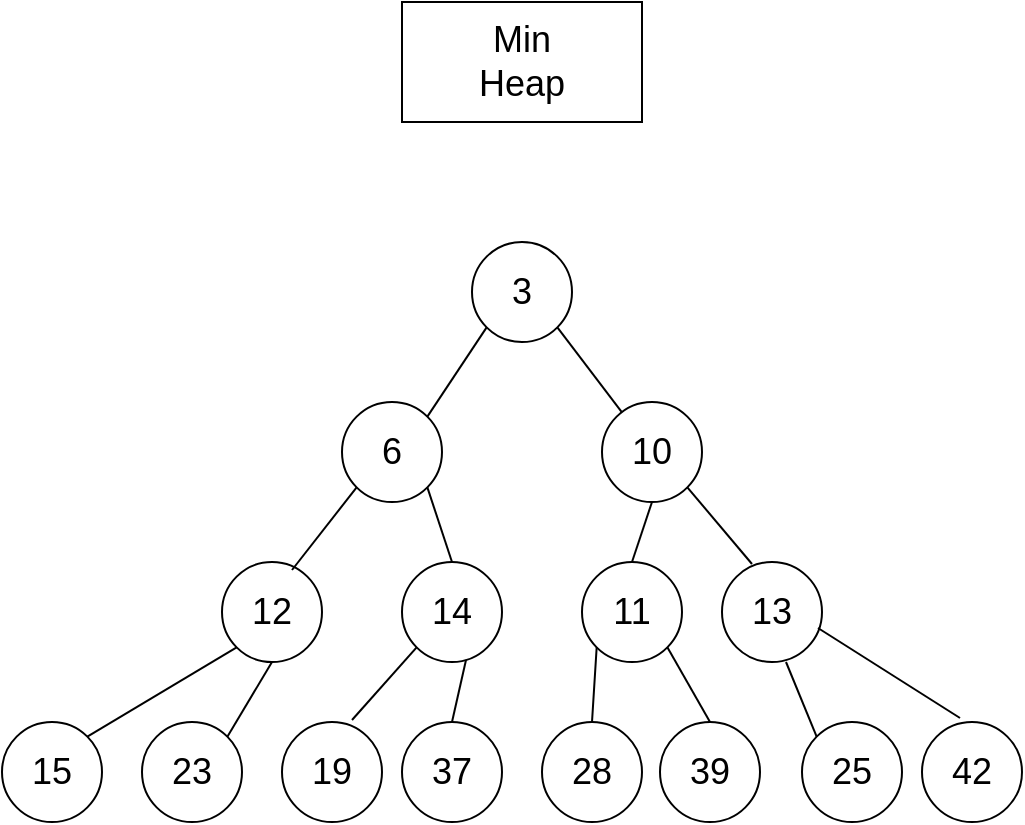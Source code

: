 <mxfile>
    <diagram id="LTllR6Z45MUDHfqUEoQG" name="Страница 1">
        <mxGraphModel dx="650" dy="357" grid="1" gridSize="10" guides="1" tooltips="1" connect="1" arrows="1" fold="1" page="1" pageScale="1" pageWidth="827" pageHeight="1169" math="0" shadow="0">
            <root>
                <mxCell id="0"/>
                <mxCell id="1" parent="0"/>
                <mxCell id="2" value="&lt;font style=&quot;font-size: 18px;&quot;&gt;Min&lt;br&gt;Heap&lt;/font&gt;" style="rounded=0;whiteSpace=wrap;html=1;" vertex="1" parent="1">
                    <mxGeometry x="260" y="40" width="120" height="60" as="geometry"/>
                </mxCell>
                <mxCell id="3" value="3" style="ellipse;whiteSpace=wrap;html=1;aspect=fixed;fontSize=18;" vertex="1" parent="1">
                    <mxGeometry x="295" y="160" width="50" height="50" as="geometry"/>
                </mxCell>
                <mxCell id="4" value="6" style="ellipse;whiteSpace=wrap;html=1;aspect=fixed;fontSize=18;" vertex="1" parent="1">
                    <mxGeometry x="230" y="240" width="50" height="50" as="geometry"/>
                </mxCell>
                <mxCell id="5" value="10" style="ellipse;whiteSpace=wrap;html=1;aspect=fixed;fontSize=18;" vertex="1" parent="1">
                    <mxGeometry x="360" y="240" width="50" height="50" as="geometry"/>
                </mxCell>
                <mxCell id="6" value="12" style="ellipse;whiteSpace=wrap;html=1;aspect=fixed;fontSize=18;" vertex="1" parent="1">
                    <mxGeometry x="170" y="320" width="50" height="50" as="geometry"/>
                </mxCell>
                <mxCell id="7" value="14" style="ellipse;whiteSpace=wrap;html=1;aspect=fixed;fontSize=18;" vertex="1" parent="1">
                    <mxGeometry x="260" y="320" width="50" height="50" as="geometry"/>
                </mxCell>
                <mxCell id="8" value="11" style="ellipse;whiteSpace=wrap;html=1;aspect=fixed;fontSize=18;" vertex="1" parent="1">
                    <mxGeometry x="350" y="320" width="50" height="50" as="geometry"/>
                </mxCell>
                <mxCell id="9" value="13" style="ellipse;whiteSpace=wrap;html=1;aspect=fixed;fontSize=18;" vertex="1" parent="1">
                    <mxGeometry x="420" y="320" width="50" height="50" as="geometry"/>
                </mxCell>
                <mxCell id="10" value="15" style="ellipse;whiteSpace=wrap;html=1;aspect=fixed;fontSize=18;" vertex="1" parent="1">
                    <mxGeometry x="60" y="400" width="50" height="50" as="geometry"/>
                </mxCell>
                <mxCell id="11" value="23" style="ellipse;whiteSpace=wrap;html=1;aspect=fixed;fontSize=18;" vertex="1" parent="1">
                    <mxGeometry x="130" y="400" width="50" height="50" as="geometry"/>
                </mxCell>
                <mxCell id="12" value="19" style="ellipse;whiteSpace=wrap;html=1;aspect=fixed;fontSize=18;" vertex="1" parent="1">
                    <mxGeometry x="200" y="400" width="50" height="50" as="geometry"/>
                </mxCell>
                <mxCell id="13" value="37" style="ellipse;whiteSpace=wrap;html=1;aspect=fixed;fontSize=18;" vertex="1" parent="1">
                    <mxGeometry x="260" y="400" width="50" height="50" as="geometry"/>
                </mxCell>
                <mxCell id="14" value="28" style="ellipse;whiteSpace=wrap;html=1;aspect=fixed;fontSize=18;" vertex="1" parent="1">
                    <mxGeometry x="330" y="400" width="50" height="50" as="geometry"/>
                </mxCell>
                <mxCell id="15" value="39" style="ellipse;whiteSpace=wrap;html=1;aspect=fixed;fontSize=18;" vertex="1" parent="1">
                    <mxGeometry x="389" y="400" width="50" height="50" as="geometry"/>
                </mxCell>
                <mxCell id="16" value="25" style="ellipse;whiteSpace=wrap;html=1;aspect=fixed;fontSize=18;" vertex="1" parent="1">
                    <mxGeometry x="460" y="400" width="50" height="50" as="geometry"/>
                </mxCell>
                <mxCell id="17" value="42" style="ellipse;whiteSpace=wrap;html=1;aspect=fixed;fontSize=18;" vertex="1" parent="1">
                    <mxGeometry x="520" y="400" width="50" height="50" as="geometry"/>
                </mxCell>
                <mxCell id="18" value="" style="endArrow=none;html=1;fontSize=18;entryX=0;entryY=1;entryDx=0;entryDy=0;exitX=1;exitY=0;exitDx=0;exitDy=0;" edge="1" parent="1" source="4" target="3">
                    <mxGeometry width="50" height="50" relative="1" as="geometry">
                        <mxPoint x="310" y="300" as="sourcePoint"/>
                        <mxPoint x="360" y="250" as="targetPoint"/>
                    </mxGeometry>
                </mxCell>
                <mxCell id="19" value="" style="endArrow=none;html=1;fontSize=18;entryX=1;entryY=1;entryDx=0;entryDy=0;" edge="1" parent="1" source="5" target="3">
                    <mxGeometry width="50" height="50" relative="1" as="geometry">
                        <mxPoint x="310" y="300" as="sourcePoint"/>
                        <mxPoint x="360" y="250" as="targetPoint"/>
                    </mxGeometry>
                </mxCell>
                <mxCell id="20" value="" style="endArrow=none;html=1;fontSize=18;exitX=0.7;exitY=0.08;exitDx=0;exitDy=0;exitPerimeter=0;entryX=0;entryY=1;entryDx=0;entryDy=0;" edge="1" parent="1" source="6" target="4">
                    <mxGeometry width="50" height="50" relative="1" as="geometry">
                        <mxPoint x="210" y="320" as="sourcePoint"/>
                        <mxPoint x="240" y="280" as="targetPoint"/>
                    </mxGeometry>
                </mxCell>
                <mxCell id="21" value="" style="endArrow=none;html=1;fontSize=18;exitX=1;exitY=1;exitDx=0;exitDy=0;entryX=0.5;entryY=0;entryDx=0;entryDy=0;" edge="1" parent="1" source="4" target="7">
                    <mxGeometry width="50" height="50" relative="1" as="geometry">
                        <mxPoint x="310" y="300" as="sourcePoint"/>
                        <mxPoint x="360" y="250" as="targetPoint"/>
                    </mxGeometry>
                </mxCell>
                <mxCell id="22" value="" style="endArrow=none;html=1;fontSize=18;exitX=0;exitY=1;exitDx=0;exitDy=0;entryX=1;entryY=0;entryDx=0;entryDy=0;" edge="1" parent="1" source="6" target="10">
                    <mxGeometry width="50" height="50" relative="1" as="geometry">
                        <mxPoint x="310" y="300" as="sourcePoint"/>
                        <mxPoint x="360" y="250" as="targetPoint"/>
                    </mxGeometry>
                </mxCell>
                <mxCell id="23" value="" style="endArrow=none;html=1;fontSize=18;exitX=0.5;exitY=1;exitDx=0;exitDy=0;entryX=1;entryY=0;entryDx=0;entryDy=0;" edge="1" parent="1" source="6" target="11">
                    <mxGeometry width="50" height="50" relative="1" as="geometry">
                        <mxPoint x="310" y="300" as="sourcePoint"/>
                        <mxPoint x="360" y="250" as="targetPoint"/>
                    </mxGeometry>
                </mxCell>
                <mxCell id="24" value="" style="endArrow=none;html=1;fontSize=18;exitX=0;exitY=1;exitDx=0;exitDy=0;entryX=0.7;entryY=-0.02;entryDx=0;entryDy=0;entryPerimeter=0;" edge="1" parent="1" source="7" target="12">
                    <mxGeometry width="50" height="50" relative="1" as="geometry">
                        <mxPoint x="310" y="300" as="sourcePoint"/>
                        <mxPoint x="360" y="250" as="targetPoint"/>
                    </mxGeometry>
                </mxCell>
                <mxCell id="25" value="" style="endArrow=none;html=1;fontSize=18;exitX=0.64;exitY=0.98;exitDx=0;exitDy=0;exitPerimeter=0;entryX=0.5;entryY=0;entryDx=0;entryDy=0;" edge="1" parent="1" source="7" target="13">
                    <mxGeometry width="50" height="50" relative="1" as="geometry">
                        <mxPoint x="310" y="300" as="sourcePoint"/>
                        <mxPoint x="360" y="250" as="targetPoint"/>
                    </mxGeometry>
                </mxCell>
                <mxCell id="26" value="" style="endArrow=none;html=1;fontSize=18;entryX=0.5;entryY=1;entryDx=0;entryDy=0;exitX=0.5;exitY=0;exitDx=0;exitDy=0;" edge="1" parent="1" source="8" target="5">
                    <mxGeometry width="50" height="50" relative="1" as="geometry">
                        <mxPoint x="310" y="300" as="sourcePoint"/>
                        <mxPoint x="360" y="250" as="targetPoint"/>
                    </mxGeometry>
                </mxCell>
                <mxCell id="27" value="" style="endArrow=none;html=1;fontSize=18;entryX=1;entryY=1;entryDx=0;entryDy=0;exitX=0.3;exitY=0.02;exitDx=0;exitDy=0;exitPerimeter=0;" edge="1" parent="1" source="9" target="5">
                    <mxGeometry width="50" height="50" relative="1" as="geometry">
                        <mxPoint x="310" y="300" as="sourcePoint"/>
                        <mxPoint x="360" y="250" as="targetPoint"/>
                    </mxGeometry>
                </mxCell>
                <mxCell id="28" value="" style="endArrow=none;html=1;fontSize=18;exitX=0.5;exitY=0;exitDx=0;exitDy=0;entryX=0;entryY=1;entryDx=0;entryDy=0;" edge="1" parent="1" source="14" target="8">
                    <mxGeometry width="50" height="50" relative="1" as="geometry">
                        <mxPoint x="310" y="300" as="sourcePoint"/>
                        <mxPoint x="360" y="250" as="targetPoint"/>
                    </mxGeometry>
                </mxCell>
                <mxCell id="29" value="" style="endArrow=none;html=1;fontSize=18;exitX=0.5;exitY=0;exitDx=0;exitDy=0;entryX=1;entryY=1;entryDx=0;entryDy=0;" edge="1" parent="1" source="15" target="8">
                    <mxGeometry width="50" height="50" relative="1" as="geometry">
                        <mxPoint x="310" y="300" as="sourcePoint"/>
                        <mxPoint x="360" y="250" as="targetPoint"/>
                    </mxGeometry>
                </mxCell>
                <mxCell id="30" value="" style="endArrow=none;html=1;fontSize=18;exitX=0;exitY=0;exitDx=0;exitDy=0;entryX=0.64;entryY=1;entryDx=0;entryDy=0;entryPerimeter=0;" edge="1" parent="1" source="16" target="9">
                    <mxGeometry width="50" height="50" relative="1" as="geometry">
                        <mxPoint x="310" y="300" as="sourcePoint"/>
                        <mxPoint x="360" y="250" as="targetPoint"/>
                    </mxGeometry>
                </mxCell>
                <mxCell id="31" value="" style="endArrow=none;html=1;fontSize=18;entryX=0.38;entryY=-0.04;entryDx=0;entryDy=0;entryPerimeter=0;exitX=0.96;exitY=0.66;exitDx=0;exitDy=0;exitPerimeter=0;" edge="1" parent="1" source="9" target="17">
                    <mxGeometry width="50" height="50" relative="1" as="geometry">
                        <mxPoint x="310" y="300" as="sourcePoint"/>
                        <mxPoint x="360" y="250" as="targetPoint"/>
                    </mxGeometry>
                </mxCell>
            </root>
        </mxGraphModel>
    </diagram>
</mxfile>